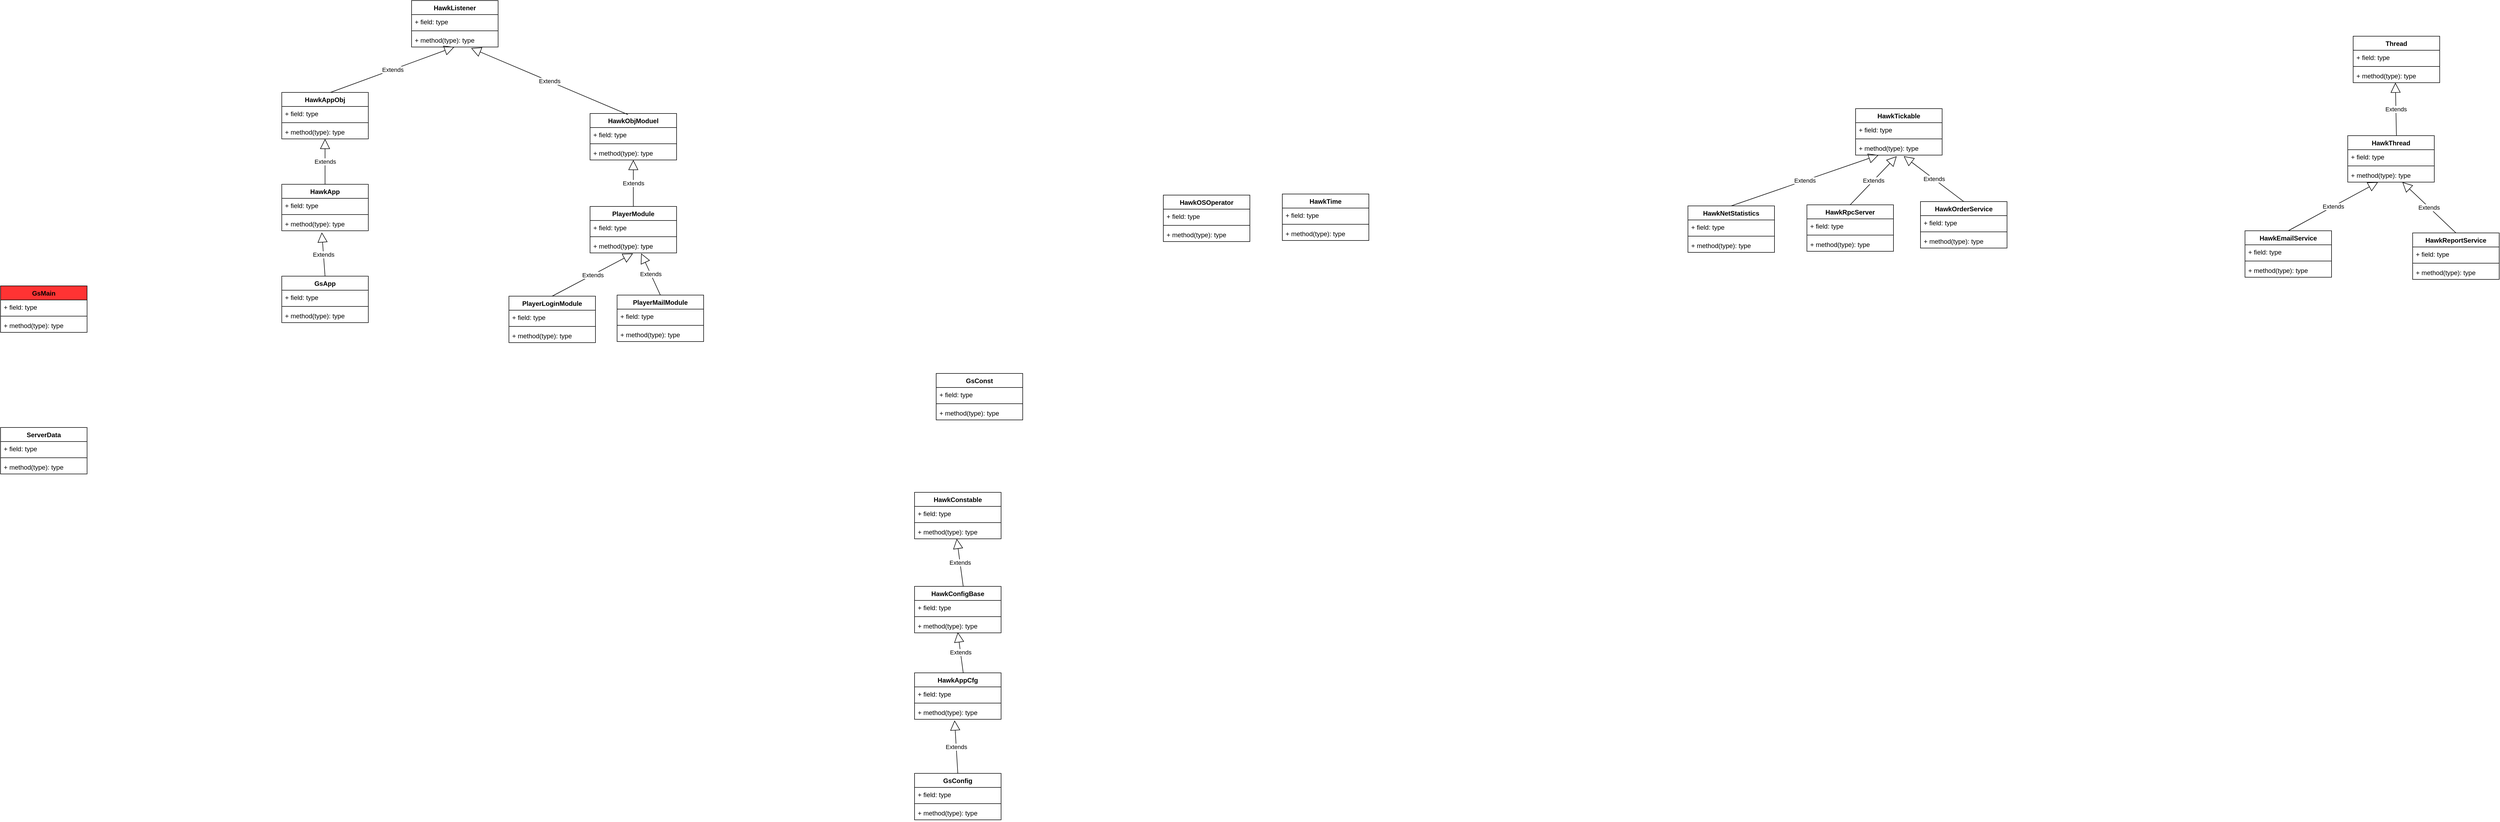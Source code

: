 <mxfile version="13.9.8" type="device"><diagram id="f_vaQzjVhgYvnu3SYnmf" name="第 1 页"><mxGraphModel dx="678" dy="338" grid="1" gridSize="10" guides="1" tooltips="1" connect="1" arrows="1" fold="1" page="1" pageScale="1" pageWidth="64000" pageHeight="64000" math="0" shadow="0"><root><mxCell id="0"/><mxCell id="1" parent="0"/><mxCell id="HVvjah2EXkChXrxlmP8f-1" value="HawkApp" style="swimlane;fontStyle=1;align=center;verticalAlign=top;childLayout=stackLayout;horizontal=1;startSize=26;horizontalStack=0;resizeParent=1;resizeParentMax=0;resizeLast=0;collapsible=1;marginBottom=0;" vertex="1" parent="1"><mxGeometry x="650" y="580" width="160" height="86" as="geometry"/></mxCell><mxCell id="HVvjah2EXkChXrxlmP8f-9" value="Extends" style="endArrow=block;endSize=16;endFill=0;html=1;" edge="1" parent="HVvjah2EXkChXrxlmP8f-1" target="HVvjah2EXkChXrxlmP8f-8"><mxGeometry width="160" relative="1" as="geometry"><mxPoint x="80" as="sourcePoint"/><mxPoint x="240" as="targetPoint"/></mxGeometry></mxCell><mxCell id="HVvjah2EXkChXrxlmP8f-2" value="+ field: type" style="text;strokeColor=none;fillColor=none;align=left;verticalAlign=top;spacingLeft=4;spacingRight=4;overflow=hidden;rotatable=0;points=[[0,0.5],[1,0.5]];portConstraint=eastwest;" vertex="1" parent="HVvjah2EXkChXrxlmP8f-1"><mxGeometry y="26" width="160" height="26" as="geometry"/></mxCell><mxCell id="HVvjah2EXkChXrxlmP8f-3" value="" style="line;strokeWidth=1;fillColor=none;align=left;verticalAlign=middle;spacingTop=-1;spacingLeft=3;spacingRight=3;rotatable=0;labelPosition=right;points=[];portConstraint=eastwest;" vertex="1" parent="HVvjah2EXkChXrxlmP8f-1"><mxGeometry y="52" width="160" height="8" as="geometry"/></mxCell><mxCell id="HVvjah2EXkChXrxlmP8f-4" value="+ method(type): type" style="text;strokeColor=none;fillColor=none;align=left;verticalAlign=top;spacingLeft=4;spacingRight=4;overflow=hidden;rotatable=0;points=[[0,0.5],[1,0.5]];portConstraint=eastwest;" vertex="1" parent="HVvjah2EXkChXrxlmP8f-1"><mxGeometry y="60" width="160" height="26" as="geometry"/></mxCell><mxCell id="HVvjah2EXkChXrxlmP8f-5" value="HawkAppObj" style="swimlane;fontStyle=1;align=center;verticalAlign=top;childLayout=stackLayout;horizontal=1;startSize=26;horizontalStack=0;resizeParent=1;resizeParentMax=0;resizeLast=0;collapsible=1;marginBottom=0;" vertex="1" parent="1"><mxGeometry x="650" y="410" width="160" height="86" as="geometry"/></mxCell><mxCell id="HVvjah2EXkChXrxlmP8f-14" value="Extends" style="endArrow=block;endSize=16;endFill=0;html=1;entryX=0.494;entryY=1;entryDx=0;entryDy=0;entryPerimeter=0;" edge="1" parent="HVvjah2EXkChXrxlmP8f-5" target="HVvjah2EXkChXrxlmP8f-13"><mxGeometry width="160" relative="1" as="geometry"><mxPoint x="90" as="sourcePoint"/><mxPoint x="250" as="targetPoint"/></mxGeometry></mxCell><mxCell id="HVvjah2EXkChXrxlmP8f-6" value="+ field: type" style="text;strokeColor=none;fillColor=none;align=left;verticalAlign=top;spacingLeft=4;spacingRight=4;overflow=hidden;rotatable=0;points=[[0,0.5],[1,0.5]];portConstraint=eastwest;" vertex="1" parent="HVvjah2EXkChXrxlmP8f-5"><mxGeometry y="26" width="160" height="26" as="geometry"/></mxCell><mxCell id="HVvjah2EXkChXrxlmP8f-7" value="" style="line;strokeWidth=1;fillColor=none;align=left;verticalAlign=middle;spacingTop=-1;spacingLeft=3;spacingRight=3;rotatable=0;labelPosition=right;points=[];portConstraint=eastwest;" vertex="1" parent="HVvjah2EXkChXrxlmP8f-5"><mxGeometry y="52" width="160" height="8" as="geometry"/></mxCell><mxCell id="HVvjah2EXkChXrxlmP8f-8" value="+ method(type): type" style="text;strokeColor=none;fillColor=none;align=left;verticalAlign=top;spacingLeft=4;spacingRight=4;overflow=hidden;rotatable=0;points=[[0,0.5],[1,0.5]];portConstraint=eastwest;" vertex="1" parent="HVvjah2EXkChXrxlmP8f-5"><mxGeometry y="60" width="160" height="26" as="geometry"/></mxCell><mxCell id="HVvjah2EXkChXrxlmP8f-10" value="HawkListener" style="swimlane;fontStyle=1;align=center;verticalAlign=top;childLayout=stackLayout;horizontal=1;startSize=26;horizontalStack=0;resizeParent=1;resizeParentMax=0;resizeLast=0;collapsible=1;marginBottom=0;" vertex="1" parent="1"><mxGeometry x="890" y="240" width="160" height="86" as="geometry"/></mxCell><mxCell id="HVvjah2EXkChXrxlmP8f-11" value="+ field: type" style="text;strokeColor=none;fillColor=none;align=left;verticalAlign=top;spacingLeft=4;spacingRight=4;overflow=hidden;rotatable=0;points=[[0,0.5],[1,0.5]];portConstraint=eastwest;" vertex="1" parent="HVvjah2EXkChXrxlmP8f-10"><mxGeometry y="26" width="160" height="26" as="geometry"/></mxCell><mxCell id="HVvjah2EXkChXrxlmP8f-12" value="" style="line;strokeWidth=1;fillColor=none;align=left;verticalAlign=middle;spacingTop=-1;spacingLeft=3;spacingRight=3;rotatable=0;labelPosition=right;points=[];portConstraint=eastwest;" vertex="1" parent="HVvjah2EXkChXrxlmP8f-10"><mxGeometry y="52" width="160" height="8" as="geometry"/></mxCell><mxCell id="HVvjah2EXkChXrxlmP8f-13" value="+ method(type): type" style="text;strokeColor=none;fillColor=none;align=left;verticalAlign=top;spacingLeft=4;spacingRight=4;overflow=hidden;rotatable=0;points=[[0,0.5],[1,0.5]];portConstraint=eastwest;" vertex="1" parent="HVvjah2EXkChXrxlmP8f-10"><mxGeometry y="60" width="160" height="26" as="geometry"/></mxCell><mxCell id="HVvjah2EXkChXrxlmP8f-15" value="GsApp" style="swimlane;fontStyle=1;align=center;verticalAlign=top;childLayout=stackLayout;horizontal=1;startSize=26;horizontalStack=0;resizeParent=1;resizeParentMax=0;resizeLast=0;collapsible=1;marginBottom=0;" vertex="1" parent="1"><mxGeometry x="650" y="750" width="160" height="86" as="geometry"/></mxCell><mxCell id="HVvjah2EXkChXrxlmP8f-19" value="Extends" style="endArrow=block;endSize=16;endFill=0;html=1;entryX=0.463;entryY=1.115;entryDx=0;entryDy=0;entryPerimeter=0;" edge="1" parent="HVvjah2EXkChXrxlmP8f-15" target="HVvjah2EXkChXrxlmP8f-4"><mxGeometry width="160" relative="1" as="geometry"><mxPoint x="80" as="sourcePoint"/><mxPoint x="240" as="targetPoint"/></mxGeometry></mxCell><mxCell id="HVvjah2EXkChXrxlmP8f-16" value="+ field: type" style="text;strokeColor=none;fillColor=none;align=left;verticalAlign=top;spacingLeft=4;spacingRight=4;overflow=hidden;rotatable=0;points=[[0,0.5],[1,0.5]];portConstraint=eastwest;" vertex="1" parent="HVvjah2EXkChXrxlmP8f-15"><mxGeometry y="26" width="160" height="26" as="geometry"/></mxCell><mxCell id="HVvjah2EXkChXrxlmP8f-17" value="" style="line;strokeWidth=1;fillColor=none;align=left;verticalAlign=middle;spacingTop=-1;spacingLeft=3;spacingRight=3;rotatable=0;labelPosition=right;points=[];portConstraint=eastwest;" vertex="1" parent="HVvjah2EXkChXrxlmP8f-15"><mxGeometry y="52" width="160" height="8" as="geometry"/></mxCell><mxCell id="HVvjah2EXkChXrxlmP8f-18" value="+ method(type): type" style="text;strokeColor=none;fillColor=none;align=left;verticalAlign=top;spacingLeft=4;spacingRight=4;overflow=hidden;rotatable=0;points=[[0,0.5],[1,0.5]];portConstraint=eastwest;" vertex="1" parent="HVvjah2EXkChXrxlmP8f-15"><mxGeometry y="60" width="160" height="26" as="geometry"/></mxCell><mxCell id="HVvjah2EXkChXrxlmP8f-20" value="GsMain" style="swimlane;fontStyle=1;align=center;verticalAlign=top;childLayout=stackLayout;horizontal=1;startSize=26;horizontalStack=0;resizeParent=1;resizeParentMax=0;resizeLast=0;collapsible=1;marginBottom=0;fillColor=#FF3333;" vertex="1" parent="1"><mxGeometry x="130" y="768" width="160" height="86" as="geometry"/></mxCell><mxCell id="HVvjah2EXkChXrxlmP8f-21" value="+ field: type" style="text;strokeColor=none;fillColor=none;align=left;verticalAlign=top;spacingLeft=4;spacingRight=4;overflow=hidden;rotatable=0;points=[[0,0.5],[1,0.5]];portConstraint=eastwest;" vertex="1" parent="HVvjah2EXkChXrxlmP8f-20"><mxGeometry y="26" width="160" height="26" as="geometry"/></mxCell><mxCell id="HVvjah2EXkChXrxlmP8f-22" value="" style="line;strokeWidth=1;fillColor=none;align=left;verticalAlign=middle;spacingTop=-1;spacingLeft=3;spacingRight=3;rotatable=0;labelPosition=right;points=[];portConstraint=eastwest;" vertex="1" parent="HVvjah2EXkChXrxlmP8f-20"><mxGeometry y="52" width="160" height="8" as="geometry"/></mxCell><mxCell id="HVvjah2EXkChXrxlmP8f-23" value="+ method(type): type" style="text;strokeColor=none;fillColor=none;align=left;verticalAlign=top;spacingLeft=4;spacingRight=4;overflow=hidden;rotatable=0;points=[[0,0.5],[1,0.5]];portConstraint=eastwest;" vertex="1" parent="HVvjah2EXkChXrxlmP8f-20"><mxGeometry y="60" width="160" height="26" as="geometry"/></mxCell><mxCell id="HVvjah2EXkChXrxlmP8f-24" value="ServerData" style="swimlane;fontStyle=1;align=center;verticalAlign=top;childLayout=stackLayout;horizontal=1;startSize=26;horizontalStack=0;resizeParent=1;resizeParentMax=0;resizeLast=0;collapsible=1;marginBottom=0;fillColor=#FFFFFF;" vertex="1" parent="1"><mxGeometry x="130" y="1030" width="160" height="86" as="geometry"/></mxCell><mxCell id="HVvjah2EXkChXrxlmP8f-25" value="+ field: type" style="text;strokeColor=none;fillColor=none;align=left;verticalAlign=top;spacingLeft=4;spacingRight=4;overflow=hidden;rotatable=0;points=[[0,0.5],[1,0.5]];portConstraint=eastwest;" vertex="1" parent="HVvjah2EXkChXrxlmP8f-24"><mxGeometry y="26" width="160" height="26" as="geometry"/></mxCell><mxCell id="HVvjah2EXkChXrxlmP8f-26" value="" style="line;strokeWidth=1;fillColor=none;align=left;verticalAlign=middle;spacingTop=-1;spacingLeft=3;spacingRight=3;rotatable=0;labelPosition=right;points=[];portConstraint=eastwest;" vertex="1" parent="HVvjah2EXkChXrxlmP8f-24"><mxGeometry y="52" width="160" height="8" as="geometry"/></mxCell><mxCell id="HVvjah2EXkChXrxlmP8f-27" value="+ method(type): type" style="text;strokeColor=none;fillColor=none;align=left;verticalAlign=top;spacingLeft=4;spacingRight=4;overflow=hidden;rotatable=0;points=[[0,0.5],[1,0.5]];portConstraint=eastwest;" vertex="1" parent="HVvjah2EXkChXrxlmP8f-24"><mxGeometry y="60" width="160" height="26" as="geometry"/></mxCell><mxCell id="HVvjah2EXkChXrxlmP8f-28" value="GsConfig" style="swimlane;fontStyle=1;align=center;verticalAlign=top;childLayout=stackLayout;horizontal=1;startSize=26;horizontalStack=0;resizeParent=1;resizeParentMax=0;resizeLast=0;collapsible=1;marginBottom=0;fillColor=#FFFFFF;" vertex="1" parent="1"><mxGeometry x="1820" y="1670" width="160" height="86" as="geometry"/></mxCell><mxCell id="HVvjah2EXkChXrxlmP8f-29" value="+ field: type" style="text;strokeColor=none;fillColor=none;align=left;verticalAlign=top;spacingLeft=4;spacingRight=4;overflow=hidden;rotatable=0;points=[[0,0.5],[1,0.5]];portConstraint=eastwest;" vertex="1" parent="HVvjah2EXkChXrxlmP8f-28"><mxGeometry y="26" width="160" height="26" as="geometry"/></mxCell><mxCell id="HVvjah2EXkChXrxlmP8f-30" value="" style="line;strokeWidth=1;fillColor=none;align=left;verticalAlign=middle;spacingTop=-1;spacingLeft=3;spacingRight=3;rotatable=0;labelPosition=right;points=[];portConstraint=eastwest;" vertex="1" parent="HVvjah2EXkChXrxlmP8f-28"><mxGeometry y="52" width="160" height="8" as="geometry"/></mxCell><mxCell id="HVvjah2EXkChXrxlmP8f-31" value="+ method(type): type" style="text;strokeColor=none;fillColor=none;align=left;verticalAlign=top;spacingLeft=4;spacingRight=4;overflow=hidden;rotatable=0;points=[[0,0.5],[1,0.5]];portConstraint=eastwest;" vertex="1" parent="HVvjah2EXkChXrxlmP8f-28"><mxGeometry y="60" width="160" height="26" as="geometry"/></mxCell><mxCell id="HVvjah2EXkChXrxlmP8f-32" value="HawkAppCfg" style="swimlane;fontStyle=1;align=center;verticalAlign=top;childLayout=stackLayout;horizontal=1;startSize=26;horizontalStack=0;resizeParent=1;resizeParentMax=0;resizeLast=0;collapsible=1;marginBottom=0;fillColor=#FFFFFF;" vertex="1" parent="1"><mxGeometry x="1820" y="1484" width="160" height="86" as="geometry"/></mxCell><mxCell id="HVvjah2EXkChXrxlmP8f-41" value="Extends" style="endArrow=block;endSize=16;endFill=0;html=1;entryX=0.5;entryY=0.962;entryDx=0;entryDy=0;entryPerimeter=0;" edge="1" parent="HVvjah2EXkChXrxlmP8f-32" target="HVvjah2EXkChXrxlmP8f-40"><mxGeometry width="160" relative="1" as="geometry"><mxPoint x="90" as="sourcePoint"/><mxPoint x="250" as="targetPoint"/></mxGeometry></mxCell><mxCell id="HVvjah2EXkChXrxlmP8f-33" value="+ field: type" style="text;strokeColor=none;fillColor=none;align=left;verticalAlign=top;spacingLeft=4;spacingRight=4;overflow=hidden;rotatable=0;points=[[0,0.5],[1,0.5]];portConstraint=eastwest;" vertex="1" parent="HVvjah2EXkChXrxlmP8f-32"><mxGeometry y="26" width="160" height="26" as="geometry"/></mxCell><mxCell id="HVvjah2EXkChXrxlmP8f-34" value="" style="line;strokeWidth=1;fillColor=none;align=left;verticalAlign=middle;spacingTop=-1;spacingLeft=3;spacingRight=3;rotatable=0;labelPosition=right;points=[];portConstraint=eastwest;" vertex="1" parent="HVvjah2EXkChXrxlmP8f-32"><mxGeometry y="52" width="160" height="8" as="geometry"/></mxCell><mxCell id="HVvjah2EXkChXrxlmP8f-35" value="+ method(type): type" style="text;strokeColor=none;fillColor=none;align=left;verticalAlign=top;spacingLeft=4;spacingRight=4;overflow=hidden;rotatable=0;points=[[0,0.5],[1,0.5]];portConstraint=eastwest;" vertex="1" parent="HVvjah2EXkChXrxlmP8f-32"><mxGeometry y="60" width="160" height="26" as="geometry"/></mxCell><mxCell id="HVvjah2EXkChXrxlmP8f-36" value="Extends" style="endArrow=block;endSize=16;endFill=0;html=1;entryX=0.463;entryY=1.077;entryDx=0;entryDy=0;entryPerimeter=0;exitX=0.5;exitY=0;exitDx=0;exitDy=0;" edge="1" parent="1" source="HVvjah2EXkChXrxlmP8f-28" target="HVvjah2EXkChXrxlmP8f-35"><mxGeometry width="160" relative="1" as="geometry"><mxPoint x="1900" y="1654" as="sourcePoint"/><mxPoint x="2060" y="1654" as="targetPoint"/></mxGeometry></mxCell><mxCell id="HVvjah2EXkChXrxlmP8f-37" value="HawkConfigBase" style="swimlane;fontStyle=1;align=center;verticalAlign=top;childLayout=stackLayout;horizontal=1;startSize=26;horizontalStack=0;resizeParent=1;resizeParentMax=0;resizeLast=0;collapsible=1;marginBottom=0;fillColor=#FFFFFF;" vertex="1" parent="1"><mxGeometry x="1820" y="1324" width="160" height="86" as="geometry"/></mxCell><mxCell id="HVvjah2EXkChXrxlmP8f-46" value="Extends" style="endArrow=block;endSize=16;endFill=0;html=1;entryX=0.488;entryY=1;entryDx=0;entryDy=0;entryPerimeter=0;" edge="1" parent="HVvjah2EXkChXrxlmP8f-37" target="HVvjah2EXkChXrxlmP8f-45"><mxGeometry width="160" relative="1" as="geometry"><mxPoint x="90" as="sourcePoint"/><mxPoint x="250" as="targetPoint"/></mxGeometry></mxCell><mxCell id="HVvjah2EXkChXrxlmP8f-38" value="+ field: type" style="text;strokeColor=none;fillColor=none;align=left;verticalAlign=top;spacingLeft=4;spacingRight=4;overflow=hidden;rotatable=0;points=[[0,0.5],[1,0.5]];portConstraint=eastwest;" vertex="1" parent="HVvjah2EXkChXrxlmP8f-37"><mxGeometry y="26" width="160" height="26" as="geometry"/></mxCell><mxCell id="HVvjah2EXkChXrxlmP8f-39" value="" style="line;strokeWidth=1;fillColor=none;align=left;verticalAlign=middle;spacingTop=-1;spacingLeft=3;spacingRight=3;rotatable=0;labelPosition=right;points=[];portConstraint=eastwest;" vertex="1" parent="HVvjah2EXkChXrxlmP8f-37"><mxGeometry y="52" width="160" height="8" as="geometry"/></mxCell><mxCell id="HVvjah2EXkChXrxlmP8f-40" value="+ method(type): type" style="text;strokeColor=none;fillColor=none;align=left;verticalAlign=top;spacingLeft=4;spacingRight=4;overflow=hidden;rotatable=0;points=[[0,0.5],[1,0.5]];portConstraint=eastwest;" vertex="1" parent="HVvjah2EXkChXrxlmP8f-37"><mxGeometry y="60" width="160" height="26" as="geometry"/></mxCell><mxCell id="HVvjah2EXkChXrxlmP8f-42" value="HawkConstable" style="swimlane;fontStyle=1;align=center;verticalAlign=top;childLayout=stackLayout;horizontal=1;startSize=26;horizontalStack=0;resizeParent=1;resizeParentMax=0;resizeLast=0;collapsible=1;marginBottom=0;fillColor=#FFFFFF;" vertex="1" parent="1"><mxGeometry x="1820" y="1150" width="160" height="86" as="geometry"/></mxCell><mxCell id="HVvjah2EXkChXrxlmP8f-43" value="+ field: type" style="text;strokeColor=none;fillColor=none;align=left;verticalAlign=top;spacingLeft=4;spacingRight=4;overflow=hidden;rotatable=0;points=[[0,0.5],[1,0.5]];portConstraint=eastwest;" vertex="1" parent="HVvjah2EXkChXrxlmP8f-42"><mxGeometry y="26" width="160" height="26" as="geometry"/></mxCell><mxCell id="HVvjah2EXkChXrxlmP8f-44" value="" style="line;strokeWidth=1;fillColor=none;align=left;verticalAlign=middle;spacingTop=-1;spacingLeft=3;spacingRight=3;rotatable=0;labelPosition=right;points=[];portConstraint=eastwest;" vertex="1" parent="HVvjah2EXkChXrxlmP8f-42"><mxGeometry y="52" width="160" height="8" as="geometry"/></mxCell><mxCell id="HVvjah2EXkChXrxlmP8f-45" value="+ method(type): type" style="text;strokeColor=none;fillColor=none;align=left;verticalAlign=top;spacingLeft=4;spacingRight=4;overflow=hidden;rotatable=0;points=[[0,0.5],[1,0.5]];portConstraint=eastwest;" vertex="1" parent="HVvjah2EXkChXrxlmP8f-42"><mxGeometry y="60" width="160" height="26" as="geometry"/></mxCell><mxCell id="HVvjah2EXkChXrxlmP8f-47" value="HawkOSOperator" style="swimlane;fontStyle=1;align=center;verticalAlign=top;childLayout=stackLayout;horizontal=1;startSize=26;horizontalStack=0;resizeParent=1;resizeParentMax=0;resizeLast=0;collapsible=1;marginBottom=0;fillColor=#FFFFFF;" vertex="1" parent="1"><mxGeometry x="2280" y="600" width="160" height="86" as="geometry"/></mxCell><mxCell id="HVvjah2EXkChXrxlmP8f-48" value="+ field: type" style="text;strokeColor=none;fillColor=none;align=left;verticalAlign=top;spacingLeft=4;spacingRight=4;overflow=hidden;rotatable=0;points=[[0,0.5],[1,0.5]];portConstraint=eastwest;" vertex="1" parent="HVvjah2EXkChXrxlmP8f-47"><mxGeometry y="26" width="160" height="26" as="geometry"/></mxCell><mxCell id="HVvjah2EXkChXrxlmP8f-49" value="" style="line;strokeWidth=1;fillColor=none;align=left;verticalAlign=middle;spacingTop=-1;spacingLeft=3;spacingRight=3;rotatable=0;labelPosition=right;points=[];portConstraint=eastwest;" vertex="1" parent="HVvjah2EXkChXrxlmP8f-47"><mxGeometry y="52" width="160" height="8" as="geometry"/></mxCell><mxCell id="HVvjah2EXkChXrxlmP8f-50" value="+ method(type): type" style="text;strokeColor=none;fillColor=none;align=left;verticalAlign=top;spacingLeft=4;spacingRight=4;overflow=hidden;rotatable=0;points=[[0,0.5],[1,0.5]];portConstraint=eastwest;" vertex="1" parent="HVvjah2EXkChXrxlmP8f-47"><mxGeometry y="60" width="160" height="26" as="geometry"/></mxCell><mxCell id="HVvjah2EXkChXrxlmP8f-51" value="HawkTime" style="swimlane;fontStyle=1;align=center;verticalAlign=top;childLayout=stackLayout;horizontal=1;startSize=26;horizontalStack=0;resizeParent=1;resizeParentMax=0;resizeLast=0;collapsible=1;marginBottom=0;fillColor=#FFFFFF;" vertex="1" parent="1"><mxGeometry x="2500" y="598" width="160" height="86" as="geometry"/></mxCell><mxCell id="HVvjah2EXkChXrxlmP8f-52" value="+ field: type" style="text;strokeColor=none;fillColor=none;align=left;verticalAlign=top;spacingLeft=4;spacingRight=4;overflow=hidden;rotatable=0;points=[[0,0.5],[1,0.5]];portConstraint=eastwest;" vertex="1" parent="HVvjah2EXkChXrxlmP8f-51"><mxGeometry y="26" width="160" height="26" as="geometry"/></mxCell><mxCell id="HVvjah2EXkChXrxlmP8f-53" value="" style="line;strokeWidth=1;fillColor=none;align=left;verticalAlign=middle;spacingTop=-1;spacingLeft=3;spacingRight=3;rotatable=0;labelPosition=right;points=[];portConstraint=eastwest;" vertex="1" parent="HVvjah2EXkChXrxlmP8f-51"><mxGeometry y="52" width="160" height="8" as="geometry"/></mxCell><mxCell id="HVvjah2EXkChXrxlmP8f-54" value="+ method(type): type" style="text;strokeColor=none;fillColor=none;align=left;verticalAlign=top;spacingLeft=4;spacingRight=4;overflow=hidden;rotatable=0;points=[[0,0.5],[1,0.5]];portConstraint=eastwest;" vertex="1" parent="HVvjah2EXkChXrxlmP8f-51"><mxGeometry y="60" width="160" height="26" as="geometry"/></mxCell><mxCell id="HVvjah2EXkChXrxlmP8f-55" value="HawkNetStatistics" style="swimlane;fontStyle=1;align=center;verticalAlign=top;childLayout=stackLayout;horizontal=1;startSize=26;horizontalStack=0;resizeParent=1;resizeParentMax=0;resizeLast=0;collapsible=1;marginBottom=0;fillColor=#FFFFFF;" vertex="1" parent="1"><mxGeometry x="3250" y="620" width="160" height="86" as="geometry"/></mxCell><mxCell id="HVvjah2EXkChXrxlmP8f-56" value="+ field: type" style="text;strokeColor=none;fillColor=none;align=left;verticalAlign=top;spacingLeft=4;spacingRight=4;overflow=hidden;rotatable=0;points=[[0,0.5],[1,0.5]];portConstraint=eastwest;" vertex="1" parent="HVvjah2EXkChXrxlmP8f-55"><mxGeometry y="26" width="160" height="26" as="geometry"/></mxCell><mxCell id="HVvjah2EXkChXrxlmP8f-57" value="" style="line;strokeWidth=1;fillColor=none;align=left;verticalAlign=middle;spacingTop=-1;spacingLeft=3;spacingRight=3;rotatable=0;labelPosition=right;points=[];portConstraint=eastwest;" vertex="1" parent="HVvjah2EXkChXrxlmP8f-55"><mxGeometry y="52" width="160" height="8" as="geometry"/></mxCell><mxCell id="HVvjah2EXkChXrxlmP8f-58" value="+ method(type): type" style="text;strokeColor=none;fillColor=none;align=left;verticalAlign=top;spacingLeft=4;spacingRight=4;overflow=hidden;rotatable=0;points=[[0,0.5],[1,0.5]];portConstraint=eastwest;" vertex="1" parent="HVvjah2EXkChXrxlmP8f-55"><mxGeometry y="60" width="160" height="26" as="geometry"/></mxCell><mxCell id="HVvjah2EXkChXrxlmP8f-59" value="HawkTickable" style="swimlane;fontStyle=1;align=center;verticalAlign=top;childLayout=stackLayout;horizontal=1;startSize=26;horizontalStack=0;resizeParent=1;resizeParentMax=0;resizeLast=0;collapsible=1;marginBottom=0;fillColor=#FFFFFF;" vertex="1" parent="1"><mxGeometry x="3560" y="440" width="160" height="86" as="geometry"/></mxCell><mxCell id="HVvjah2EXkChXrxlmP8f-60" value="+ field: type" style="text;strokeColor=none;fillColor=none;align=left;verticalAlign=top;spacingLeft=4;spacingRight=4;overflow=hidden;rotatable=0;points=[[0,0.5],[1,0.5]];portConstraint=eastwest;" vertex="1" parent="HVvjah2EXkChXrxlmP8f-59"><mxGeometry y="26" width="160" height="26" as="geometry"/></mxCell><mxCell id="HVvjah2EXkChXrxlmP8f-61" value="" style="line;strokeWidth=1;fillColor=none;align=left;verticalAlign=middle;spacingTop=-1;spacingLeft=3;spacingRight=3;rotatable=0;labelPosition=right;points=[];portConstraint=eastwest;" vertex="1" parent="HVvjah2EXkChXrxlmP8f-59"><mxGeometry y="52" width="160" height="8" as="geometry"/></mxCell><mxCell id="HVvjah2EXkChXrxlmP8f-62" value="+ method(type): type" style="text;strokeColor=none;fillColor=none;align=left;verticalAlign=top;spacingLeft=4;spacingRight=4;overflow=hidden;rotatable=0;points=[[0,0.5],[1,0.5]];portConstraint=eastwest;" vertex="1" parent="HVvjah2EXkChXrxlmP8f-59"><mxGeometry y="60" width="160" height="26" as="geometry"/></mxCell><mxCell id="HVvjah2EXkChXrxlmP8f-63" value="Extends" style="endArrow=block;endSize=16;endFill=0;html=1;exitX=0.5;exitY=0;exitDx=0;exitDy=0;" edge="1" parent="1" source="HVvjah2EXkChXrxlmP8f-55" target="HVvjah2EXkChXrxlmP8f-62"><mxGeometry width="160" relative="1" as="geometry"><mxPoint x="3520" y="610" as="sourcePoint"/><mxPoint x="3680" y="610" as="targetPoint"/></mxGeometry></mxCell><mxCell id="HVvjah2EXkChXrxlmP8f-64" value="HawkRpcServer" style="swimlane;fontStyle=1;align=center;verticalAlign=top;childLayout=stackLayout;horizontal=1;startSize=26;horizontalStack=0;resizeParent=1;resizeParentMax=0;resizeLast=0;collapsible=1;marginBottom=0;fillColor=#FFFFFF;" vertex="1" parent="1"><mxGeometry x="3470" y="618" width="160" height="86" as="geometry"/></mxCell><mxCell id="HVvjah2EXkChXrxlmP8f-65" value="+ field: type" style="text;strokeColor=none;fillColor=none;align=left;verticalAlign=top;spacingLeft=4;spacingRight=4;overflow=hidden;rotatable=0;points=[[0,0.5],[1,0.5]];portConstraint=eastwest;" vertex="1" parent="HVvjah2EXkChXrxlmP8f-64"><mxGeometry y="26" width="160" height="26" as="geometry"/></mxCell><mxCell id="HVvjah2EXkChXrxlmP8f-66" value="" style="line;strokeWidth=1;fillColor=none;align=left;verticalAlign=middle;spacingTop=-1;spacingLeft=3;spacingRight=3;rotatable=0;labelPosition=right;points=[];portConstraint=eastwest;" vertex="1" parent="HVvjah2EXkChXrxlmP8f-64"><mxGeometry y="52" width="160" height="8" as="geometry"/></mxCell><mxCell id="HVvjah2EXkChXrxlmP8f-67" value="+ method(type): type" style="text;strokeColor=none;fillColor=none;align=left;verticalAlign=top;spacingLeft=4;spacingRight=4;overflow=hidden;rotatable=0;points=[[0,0.5],[1,0.5]];portConstraint=eastwest;" vertex="1" parent="HVvjah2EXkChXrxlmP8f-64"><mxGeometry y="60" width="160" height="26" as="geometry"/></mxCell><mxCell id="HVvjah2EXkChXrxlmP8f-68" value="HawkOrderService" style="swimlane;fontStyle=1;align=center;verticalAlign=top;childLayout=stackLayout;horizontal=1;startSize=26;horizontalStack=0;resizeParent=1;resizeParentMax=0;resizeLast=0;collapsible=1;marginBottom=0;fillColor=#FFFFFF;" vertex="1" parent="1"><mxGeometry x="3680" y="612" width="160" height="86" as="geometry"/></mxCell><mxCell id="HVvjah2EXkChXrxlmP8f-69" value="+ field: type" style="text;strokeColor=none;fillColor=none;align=left;verticalAlign=top;spacingLeft=4;spacingRight=4;overflow=hidden;rotatable=0;points=[[0,0.5],[1,0.5]];portConstraint=eastwest;" vertex="1" parent="HVvjah2EXkChXrxlmP8f-68"><mxGeometry y="26" width="160" height="26" as="geometry"/></mxCell><mxCell id="HVvjah2EXkChXrxlmP8f-70" value="" style="line;strokeWidth=1;fillColor=none;align=left;verticalAlign=middle;spacingTop=-1;spacingLeft=3;spacingRight=3;rotatable=0;labelPosition=right;points=[];portConstraint=eastwest;" vertex="1" parent="HVvjah2EXkChXrxlmP8f-68"><mxGeometry y="52" width="160" height="8" as="geometry"/></mxCell><mxCell id="HVvjah2EXkChXrxlmP8f-71" value="+ method(type): type" style="text;strokeColor=none;fillColor=none;align=left;verticalAlign=top;spacingLeft=4;spacingRight=4;overflow=hidden;rotatable=0;points=[[0,0.5],[1,0.5]];portConstraint=eastwest;" vertex="1" parent="HVvjah2EXkChXrxlmP8f-68"><mxGeometry y="60" width="160" height="26" as="geometry"/></mxCell><mxCell id="HVvjah2EXkChXrxlmP8f-72" value="Extends" style="endArrow=block;endSize=16;endFill=0;html=1;entryX=0.475;entryY=1.077;entryDx=0;entryDy=0;entryPerimeter=0;exitX=0.5;exitY=0;exitDx=0;exitDy=0;" edge="1" parent="1" source="HVvjah2EXkChXrxlmP8f-64" target="HVvjah2EXkChXrxlmP8f-62"><mxGeometry width="160" relative="1" as="geometry"><mxPoint x="3550" y="590" as="sourcePoint"/><mxPoint x="3710" y="590" as="targetPoint"/></mxGeometry></mxCell><mxCell id="HVvjah2EXkChXrxlmP8f-73" value="Extends" style="endArrow=block;endSize=16;endFill=0;html=1;exitX=0.5;exitY=0;exitDx=0;exitDy=0;entryX=0.556;entryY=1.077;entryDx=0;entryDy=0;entryPerimeter=0;" edge="1" parent="1" source="HVvjah2EXkChXrxlmP8f-68" target="HVvjah2EXkChXrxlmP8f-62"><mxGeometry width="160" relative="1" as="geometry"><mxPoint x="3710" y="570" as="sourcePoint"/><mxPoint x="3870" y="570" as="targetPoint"/></mxGeometry></mxCell><mxCell id="HVvjah2EXkChXrxlmP8f-74" value="HawkThread" style="swimlane;fontStyle=1;align=center;verticalAlign=top;childLayout=stackLayout;horizontal=1;startSize=26;horizontalStack=0;resizeParent=1;resizeParentMax=0;resizeLast=0;collapsible=1;marginBottom=0;fillColor=#FFFFFF;" vertex="1" parent="1"><mxGeometry x="4470" y="490" width="160" height="86" as="geometry"/></mxCell><mxCell id="HVvjah2EXkChXrxlmP8f-82" value="Extends" style="endArrow=block;endSize=16;endFill=0;html=1;entryX=0.488;entryY=1;entryDx=0;entryDy=0;entryPerimeter=0;" edge="1" parent="HVvjah2EXkChXrxlmP8f-74" target="HVvjah2EXkChXrxlmP8f-81"><mxGeometry width="160" relative="1" as="geometry"><mxPoint x="90" as="sourcePoint"/><mxPoint x="250" as="targetPoint"/></mxGeometry></mxCell><mxCell id="HVvjah2EXkChXrxlmP8f-75" value="+ field: type" style="text;strokeColor=none;fillColor=none;align=left;verticalAlign=top;spacingLeft=4;spacingRight=4;overflow=hidden;rotatable=0;points=[[0,0.5],[1,0.5]];portConstraint=eastwest;" vertex="1" parent="HVvjah2EXkChXrxlmP8f-74"><mxGeometry y="26" width="160" height="26" as="geometry"/></mxCell><mxCell id="HVvjah2EXkChXrxlmP8f-76" value="" style="line;strokeWidth=1;fillColor=none;align=left;verticalAlign=middle;spacingTop=-1;spacingLeft=3;spacingRight=3;rotatable=0;labelPosition=right;points=[];portConstraint=eastwest;" vertex="1" parent="HVvjah2EXkChXrxlmP8f-74"><mxGeometry y="52" width="160" height="8" as="geometry"/></mxCell><mxCell id="HVvjah2EXkChXrxlmP8f-77" value="+ method(type): type" style="text;strokeColor=none;fillColor=none;align=left;verticalAlign=top;spacingLeft=4;spacingRight=4;overflow=hidden;rotatable=0;points=[[0,0.5],[1,0.5]];portConstraint=eastwest;" vertex="1" parent="HVvjah2EXkChXrxlmP8f-74"><mxGeometry y="60" width="160" height="26" as="geometry"/></mxCell><mxCell id="HVvjah2EXkChXrxlmP8f-78" value="Thread" style="swimlane;fontStyle=1;align=center;verticalAlign=top;childLayout=stackLayout;horizontal=1;startSize=26;horizontalStack=0;resizeParent=1;resizeParentMax=0;resizeLast=0;collapsible=1;marginBottom=0;fillColor=#FFFFFF;" vertex="1" parent="1"><mxGeometry x="4480" y="306" width="160" height="86" as="geometry"/></mxCell><mxCell id="HVvjah2EXkChXrxlmP8f-79" value="+ field: type" style="text;strokeColor=none;fillColor=none;align=left;verticalAlign=top;spacingLeft=4;spacingRight=4;overflow=hidden;rotatable=0;points=[[0,0.5],[1,0.5]];portConstraint=eastwest;" vertex="1" parent="HVvjah2EXkChXrxlmP8f-78"><mxGeometry y="26" width="160" height="26" as="geometry"/></mxCell><mxCell id="HVvjah2EXkChXrxlmP8f-80" value="" style="line;strokeWidth=1;fillColor=none;align=left;verticalAlign=middle;spacingTop=-1;spacingLeft=3;spacingRight=3;rotatable=0;labelPosition=right;points=[];portConstraint=eastwest;" vertex="1" parent="HVvjah2EXkChXrxlmP8f-78"><mxGeometry y="52" width="160" height="8" as="geometry"/></mxCell><mxCell id="HVvjah2EXkChXrxlmP8f-81" value="+ method(type): type" style="text;strokeColor=none;fillColor=none;align=left;verticalAlign=top;spacingLeft=4;spacingRight=4;overflow=hidden;rotatable=0;points=[[0,0.5],[1,0.5]];portConstraint=eastwest;" vertex="1" parent="HVvjah2EXkChXrxlmP8f-78"><mxGeometry y="60" width="160" height="26" as="geometry"/></mxCell><mxCell id="HVvjah2EXkChXrxlmP8f-83" value="HawkEmailService" style="swimlane;fontStyle=1;align=center;verticalAlign=top;childLayout=stackLayout;horizontal=1;startSize=26;horizontalStack=0;resizeParent=1;resizeParentMax=0;resizeLast=0;collapsible=1;marginBottom=0;fillColor=#FFFFFF;" vertex="1" parent="1"><mxGeometry x="4280" y="666" width="160" height="86" as="geometry"/></mxCell><mxCell id="HVvjah2EXkChXrxlmP8f-84" value="+ field: type" style="text;strokeColor=none;fillColor=none;align=left;verticalAlign=top;spacingLeft=4;spacingRight=4;overflow=hidden;rotatable=0;points=[[0,0.5],[1,0.5]];portConstraint=eastwest;" vertex="1" parent="HVvjah2EXkChXrxlmP8f-83"><mxGeometry y="26" width="160" height="26" as="geometry"/></mxCell><mxCell id="HVvjah2EXkChXrxlmP8f-85" value="" style="line;strokeWidth=1;fillColor=none;align=left;verticalAlign=middle;spacingTop=-1;spacingLeft=3;spacingRight=3;rotatable=0;labelPosition=right;points=[];portConstraint=eastwest;" vertex="1" parent="HVvjah2EXkChXrxlmP8f-83"><mxGeometry y="52" width="160" height="8" as="geometry"/></mxCell><mxCell id="HVvjah2EXkChXrxlmP8f-86" value="+ method(type): type" style="text;strokeColor=none;fillColor=none;align=left;verticalAlign=top;spacingLeft=4;spacingRight=4;overflow=hidden;rotatable=0;points=[[0,0.5],[1,0.5]];portConstraint=eastwest;" vertex="1" parent="HVvjah2EXkChXrxlmP8f-83"><mxGeometry y="60" width="160" height="26" as="geometry"/></mxCell><mxCell id="HVvjah2EXkChXrxlmP8f-87" value="Extends" style="endArrow=block;endSize=16;endFill=0;html=1;exitX=0.5;exitY=0;exitDx=0;exitDy=0;" edge="1" parent="1" source="HVvjah2EXkChXrxlmP8f-83" target="HVvjah2EXkChXrxlmP8f-77"><mxGeometry width="160" relative="1" as="geometry"><mxPoint x="4380" y="670" as="sourcePoint"/><mxPoint x="4540" y="670" as="targetPoint"/></mxGeometry></mxCell><mxCell id="HVvjah2EXkChXrxlmP8f-88" value="HawkReportService" style="swimlane;fontStyle=1;align=center;verticalAlign=top;childLayout=stackLayout;horizontal=1;startSize=26;horizontalStack=0;resizeParent=1;resizeParentMax=0;resizeLast=0;collapsible=1;marginBottom=0;fillColor=#FFFFFF;" vertex="1" parent="1"><mxGeometry x="4590" y="670" width="160" height="86" as="geometry"/></mxCell><mxCell id="HVvjah2EXkChXrxlmP8f-92" value="Extends" style="endArrow=block;endSize=16;endFill=0;html=1;entryX=0.631;entryY=1;entryDx=0;entryDy=0;entryPerimeter=0;" edge="1" parent="HVvjah2EXkChXrxlmP8f-88" target="HVvjah2EXkChXrxlmP8f-77"><mxGeometry width="160" relative="1" as="geometry"><mxPoint x="80" as="sourcePoint"/><mxPoint x="240" as="targetPoint"/></mxGeometry></mxCell><mxCell id="HVvjah2EXkChXrxlmP8f-89" value="+ field: type" style="text;strokeColor=none;fillColor=none;align=left;verticalAlign=top;spacingLeft=4;spacingRight=4;overflow=hidden;rotatable=0;points=[[0,0.5],[1,0.5]];portConstraint=eastwest;" vertex="1" parent="HVvjah2EXkChXrxlmP8f-88"><mxGeometry y="26" width="160" height="26" as="geometry"/></mxCell><mxCell id="HVvjah2EXkChXrxlmP8f-90" value="" style="line;strokeWidth=1;fillColor=none;align=left;verticalAlign=middle;spacingTop=-1;spacingLeft=3;spacingRight=3;rotatable=0;labelPosition=right;points=[];portConstraint=eastwest;" vertex="1" parent="HVvjah2EXkChXrxlmP8f-88"><mxGeometry y="52" width="160" height="8" as="geometry"/></mxCell><mxCell id="HVvjah2EXkChXrxlmP8f-91" value="+ method(type): type" style="text;strokeColor=none;fillColor=none;align=left;verticalAlign=top;spacingLeft=4;spacingRight=4;overflow=hidden;rotatable=0;points=[[0,0.5],[1,0.5]];portConstraint=eastwest;" vertex="1" parent="HVvjah2EXkChXrxlmP8f-88"><mxGeometry y="60" width="160" height="26" as="geometry"/></mxCell><mxCell id="HVvjah2EXkChXrxlmP8f-93" value="HawkObjModuel" style="swimlane;fontStyle=1;align=center;verticalAlign=top;childLayout=stackLayout;horizontal=1;startSize=26;horizontalStack=0;resizeParent=1;resizeParentMax=0;resizeLast=0;collapsible=1;marginBottom=0;fillColor=#FFFFFF;" vertex="1" parent="1"><mxGeometry x="1220" y="449" width="160" height="86" as="geometry"/></mxCell><mxCell id="HVvjah2EXkChXrxlmP8f-97" value="Extends" style="endArrow=block;endSize=16;endFill=0;html=1;entryX=0.688;entryY=1.077;entryDx=0;entryDy=0;entryPerimeter=0;" edge="1" parent="HVvjah2EXkChXrxlmP8f-93" target="HVvjah2EXkChXrxlmP8f-13"><mxGeometry width="160" relative="1" as="geometry"><mxPoint x="70" y="2" as="sourcePoint"/><mxPoint x="230" y="2" as="targetPoint"/></mxGeometry></mxCell><mxCell id="HVvjah2EXkChXrxlmP8f-94" value="+ field: type" style="text;strokeColor=none;fillColor=none;align=left;verticalAlign=top;spacingLeft=4;spacingRight=4;overflow=hidden;rotatable=0;points=[[0,0.5],[1,0.5]];portConstraint=eastwest;" vertex="1" parent="HVvjah2EXkChXrxlmP8f-93"><mxGeometry y="26" width="160" height="26" as="geometry"/></mxCell><mxCell id="HVvjah2EXkChXrxlmP8f-95" value="" style="line;strokeWidth=1;fillColor=none;align=left;verticalAlign=middle;spacingTop=-1;spacingLeft=3;spacingRight=3;rotatable=0;labelPosition=right;points=[];portConstraint=eastwest;" vertex="1" parent="HVvjah2EXkChXrxlmP8f-93"><mxGeometry y="52" width="160" height="8" as="geometry"/></mxCell><mxCell id="HVvjah2EXkChXrxlmP8f-96" value="+ method(type): type" style="text;strokeColor=none;fillColor=none;align=left;verticalAlign=top;spacingLeft=4;spacingRight=4;overflow=hidden;rotatable=0;points=[[0,0.5],[1,0.5]];portConstraint=eastwest;" vertex="1" parent="HVvjah2EXkChXrxlmP8f-93"><mxGeometry y="60" width="160" height="26" as="geometry"/></mxCell><mxCell id="HVvjah2EXkChXrxlmP8f-98" value="PlayerModule" style="swimlane;fontStyle=1;align=center;verticalAlign=top;childLayout=stackLayout;horizontal=1;startSize=26;horizontalStack=0;resizeParent=1;resizeParentMax=0;resizeLast=0;collapsible=1;marginBottom=0;fillColor=#FFFFFF;" vertex="1" parent="1"><mxGeometry x="1220" y="621" width="160" height="86" as="geometry"/></mxCell><mxCell id="HVvjah2EXkChXrxlmP8f-102" value="Extends" style="endArrow=block;endSize=16;endFill=0;html=1;" edge="1" parent="HVvjah2EXkChXrxlmP8f-98" target="HVvjah2EXkChXrxlmP8f-96"><mxGeometry width="160" relative="1" as="geometry"><mxPoint x="80" as="sourcePoint"/><mxPoint x="240" as="targetPoint"/></mxGeometry></mxCell><mxCell id="HVvjah2EXkChXrxlmP8f-99" value="+ field: type" style="text;strokeColor=none;fillColor=none;align=left;verticalAlign=top;spacingLeft=4;spacingRight=4;overflow=hidden;rotatable=0;points=[[0,0.5],[1,0.5]];portConstraint=eastwest;" vertex="1" parent="HVvjah2EXkChXrxlmP8f-98"><mxGeometry y="26" width="160" height="26" as="geometry"/></mxCell><mxCell id="HVvjah2EXkChXrxlmP8f-100" value="" style="line;strokeWidth=1;fillColor=none;align=left;verticalAlign=middle;spacingTop=-1;spacingLeft=3;spacingRight=3;rotatable=0;labelPosition=right;points=[];portConstraint=eastwest;" vertex="1" parent="HVvjah2EXkChXrxlmP8f-98"><mxGeometry y="52" width="160" height="8" as="geometry"/></mxCell><mxCell id="HVvjah2EXkChXrxlmP8f-101" value="+ method(type): type" style="text;strokeColor=none;fillColor=none;align=left;verticalAlign=top;spacingLeft=4;spacingRight=4;overflow=hidden;rotatable=0;points=[[0,0.5],[1,0.5]];portConstraint=eastwest;" vertex="1" parent="HVvjah2EXkChXrxlmP8f-98"><mxGeometry y="60" width="160" height="26" as="geometry"/></mxCell><mxCell id="HVvjah2EXkChXrxlmP8f-103" value="PlayerLoginModule" style="swimlane;fontStyle=1;align=center;verticalAlign=top;childLayout=stackLayout;horizontal=1;startSize=26;horizontalStack=0;resizeParent=1;resizeParentMax=0;resizeLast=0;collapsible=1;marginBottom=0;fillColor=#FFFFFF;" vertex="1" parent="1"><mxGeometry x="1070" y="787" width="160" height="86" as="geometry"/></mxCell><mxCell id="HVvjah2EXkChXrxlmP8f-104" value="+ field: type" style="text;strokeColor=none;fillColor=none;align=left;verticalAlign=top;spacingLeft=4;spacingRight=4;overflow=hidden;rotatable=0;points=[[0,0.5],[1,0.5]];portConstraint=eastwest;" vertex="1" parent="HVvjah2EXkChXrxlmP8f-103"><mxGeometry y="26" width="160" height="26" as="geometry"/></mxCell><mxCell id="HVvjah2EXkChXrxlmP8f-105" value="" style="line;strokeWidth=1;fillColor=none;align=left;verticalAlign=middle;spacingTop=-1;spacingLeft=3;spacingRight=3;rotatable=0;labelPosition=right;points=[];portConstraint=eastwest;" vertex="1" parent="HVvjah2EXkChXrxlmP8f-103"><mxGeometry y="52" width="160" height="8" as="geometry"/></mxCell><mxCell id="HVvjah2EXkChXrxlmP8f-106" value="+ method(type): type" style="text;strokeColor=none;fillColor=none;align=left;verticalAlign=top;spacingLeft=4;spacingRight=4;overflow=hidden;rotatable=0;points=[[0,0.5],[1,0.5]];portConstraint=eastwest;" vertex="1" parent="HVvjah2EXkChXrxlmP8f-103"><mxGeometry y="60" width="160" height="26" as="geometry"/></mxCell><mxCell id="HVvjah2EXkChXrxlmP8f-107" value="Extends" style="endArrow=block;endSize=16;endFill=0;html=1;entryX=0.496;entryY=1.044;entryDx=0;entryDy=0;entryPerimeter=0;exitX=0.5;exitY=0;exitDx=0;exitDy=0;" edge="1" parent="1" source="HVvjah2EXkChXrxlmP8f-103" target="HVvjah2EXkChXrxlmP8f-101"><mxGeometry width="160" relative="1" as="geometry"><mxPoint x="1280" y="771" as="sourcePoint"/><mxPoint x="1440" y="771" as="targetPoint"/></mxGeometry></mxCell><mxCell id="HVvjah2EXkChXrxlmP8f-109" value="PlayerMailModule" style="swimlane;fontStyle=1;align=center;verticalAlign=top;childLayout=stackLayout;horizontal=1;startSize=26;horizontalStack=0;resizeParent=1;resizeParentMax=0;resizeLast=0;collapsible=1;marginBottom=0;fillColor=#FFFFFF;" vertex="1" parent="1"><mxGeometry x="1270" y="785" width="160" height="86" as="geometry"/></mxCell><mxCell id="HVvjah2EXkChXrxlmP8f-110" value="+ field: type" style="text;strokeColor=none;fillColor=none;align=left;verticalAlign=top;spacingLeft=4;spacingRight=4;overflow=hidden;rotatable=0;points=[[0,0.5],[1,0.5]];portConstraint=eastwest;" vertex="1" parent="HVvjah2EXkChXrxlmP8f-109"><mxGeometry y="26" width="160" height="26" as="geometry"/></mxCell><mxCell id="HVvjah2EXkChXrxlmP8f-111" value="" style="line;strokeWidth=1;fillColor=none;align=left;verticalAlign=middle;spacingTop=-1;spacingLeft=3;spacingRight=3;rotatable=0;labelPosition=right;points=[];portConstraint=eastwest;" vertex="1" parent="HVvjah2EXkChXrxlmP8f-109"><mxGeometry y="52" width="160" height="8" as="geometry"/></mxCell><mxCell id="HVvjah2EXkChXrxlmP8f-112" value="+ method(type): type" style="text;strokeColor=none;fillColor=none;align=left;verticalAlign=top;spacingLeft=4;spacingRight=4;overflow=hidden;rotatable=0;points=[[0,0.5],[1,0.5]];portConstraint=eastwest;" vertex="1" parent="HVvjah2EXkChXrxlmP8f-109"><mxGeometry y="60" width="160" height="26" as="geometry"/></mxCell><mxCell id="HVvjah2EXkChXrxlmP8f-113" value="Extends" style="endArrow=block;endSize=16;endFill=0;html=1;entryX=0.591;entryY=1.032;entryDx=0;entryDy=0;entryPerimeter=0;exitX=0.5;exitY=0;exitDx=0;exitDy=0;" edge="1" parent="1" source="HVvjah2EXkChXrxlmP8f-109" target="HVvjah2EXkChXrxlmP8f-101"><mxGeometry width="160" relative="1" as="geometry"><mxPoint x="1340" y="770" as="sourcePoint"/><mxPoint x="1500" y="770" as="targetPoint"/></mxGeometry></mxCell><mxCell id="HVvjah2EXkChXrxlmP8f-118" value="GsConst" style="swimlane;fontStyle=1;align=center;verticalAlign=top;childLayout=stackLayout;horizontal=1;startSize=26;horizontalStack=0;resizeParent=1;resizeParentMax=0;resizeLast=0;collapsible=1;marginBottom=0;fillColor=#FFFFFF;" vertex="1" parent="1"><mxGeometry x="1860" y="930" width="160" height="86" as="geometry"/></mxCell><mxCell id="HVvjah2EXkChXrxlmP8f-119" value="+ field: type" style="text;strokeColor=none;fillColor=none;align=left;verticalAlign=top;spacingLeft=4;spacingRight=4;overflow=hidden;rotatable=0;points=[[0,0.5],[1,0.5]];portConstraint=eastwest;" vertex="1" parent="HVvjah2EXkChXrxlmP8f-118"><mxGeometry y="26" width="160" height="26" as="geometry"/></mxCell><mxCell id="HVvjah2EXkChXrxlmP8f-120" value="" style="line;strokeWidth=1;fillColor=none;align=left;verticalAlign=middle;spacingTop=-1;spacingLeft=3;spacingRight=3;rotatable=0;labelPosition=right;points=[];portConstraint=eastwest;" vertex="1" parent="HVvjah2EXkChXrxlmP8f-118"><mxGeometry y="52" width="160" height="8" as="geometry"/></mxCell><mxCell id="HVvjah2EXkChXrxlmP8f-121" value="+ method(type): type" style="text;strokeColor=none;fillColor=none;align=left;verticalAlign=top;spacingLeft=4;spacingRight=4;overflow=hidden;rotatable=0;points=[[0,0.5],[1,0.5]];portConstraint=eastwest;" vertex="1" parent="HVvjah2EXkChXrxlmP8f-118"><mxGeometry y="60" width="160" height="26" as="geometry"/></mxCell></root></mxGraphModel></diagram></mxfile>